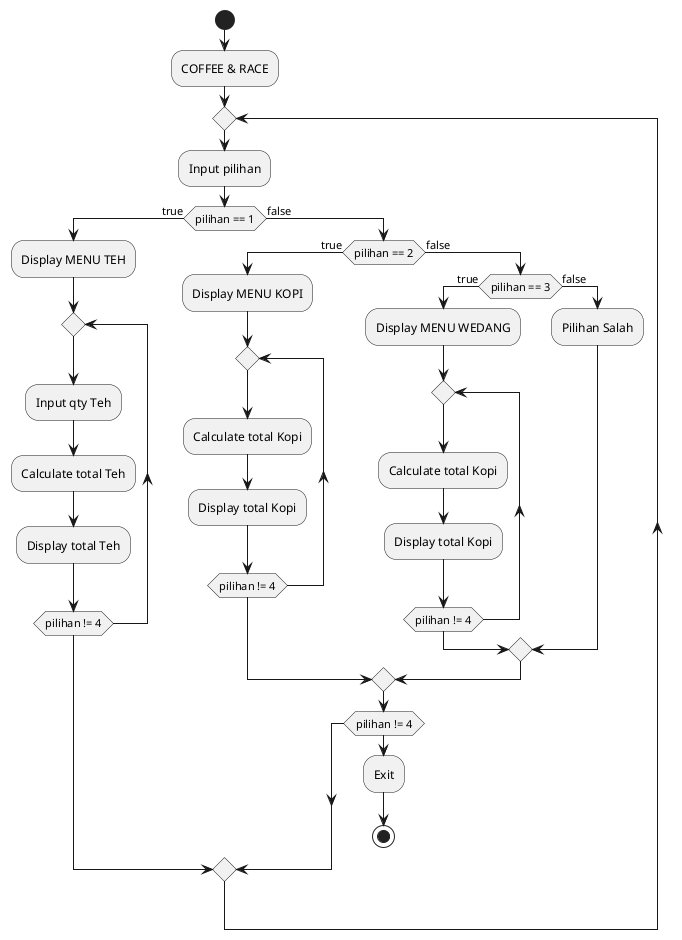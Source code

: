 @startuml

start
:COFFEE & RACE;
repeat
  :Input pilihan;
  if (pilihan == 1) then (true)
    :Display MENU TEH;
    repeat
      :Input qty Teh;
      :Calculate total Teh;
      :Display total Teh;
    repeat while (pilihan != 4)
  else (false)
    if (pilihan == 2) then (true)
      :Display MENU KOPI;
      repeat
        :Calculate total Kopi;
        :Display total Kopi;
      repeat while (pilihan != 4)
  else (false)
    if (pilihan == 3) then (true)
      :Display MENU WEDANG;
      repeat
        :Calculate total Kopi;
        :Display total Kopi;
      repeat while (pilihan != 4)
      else (false)
      :Pilihan Salah;
    endif
  endif
 while(pilihan != 4)

:Exit;
stop

@enduml